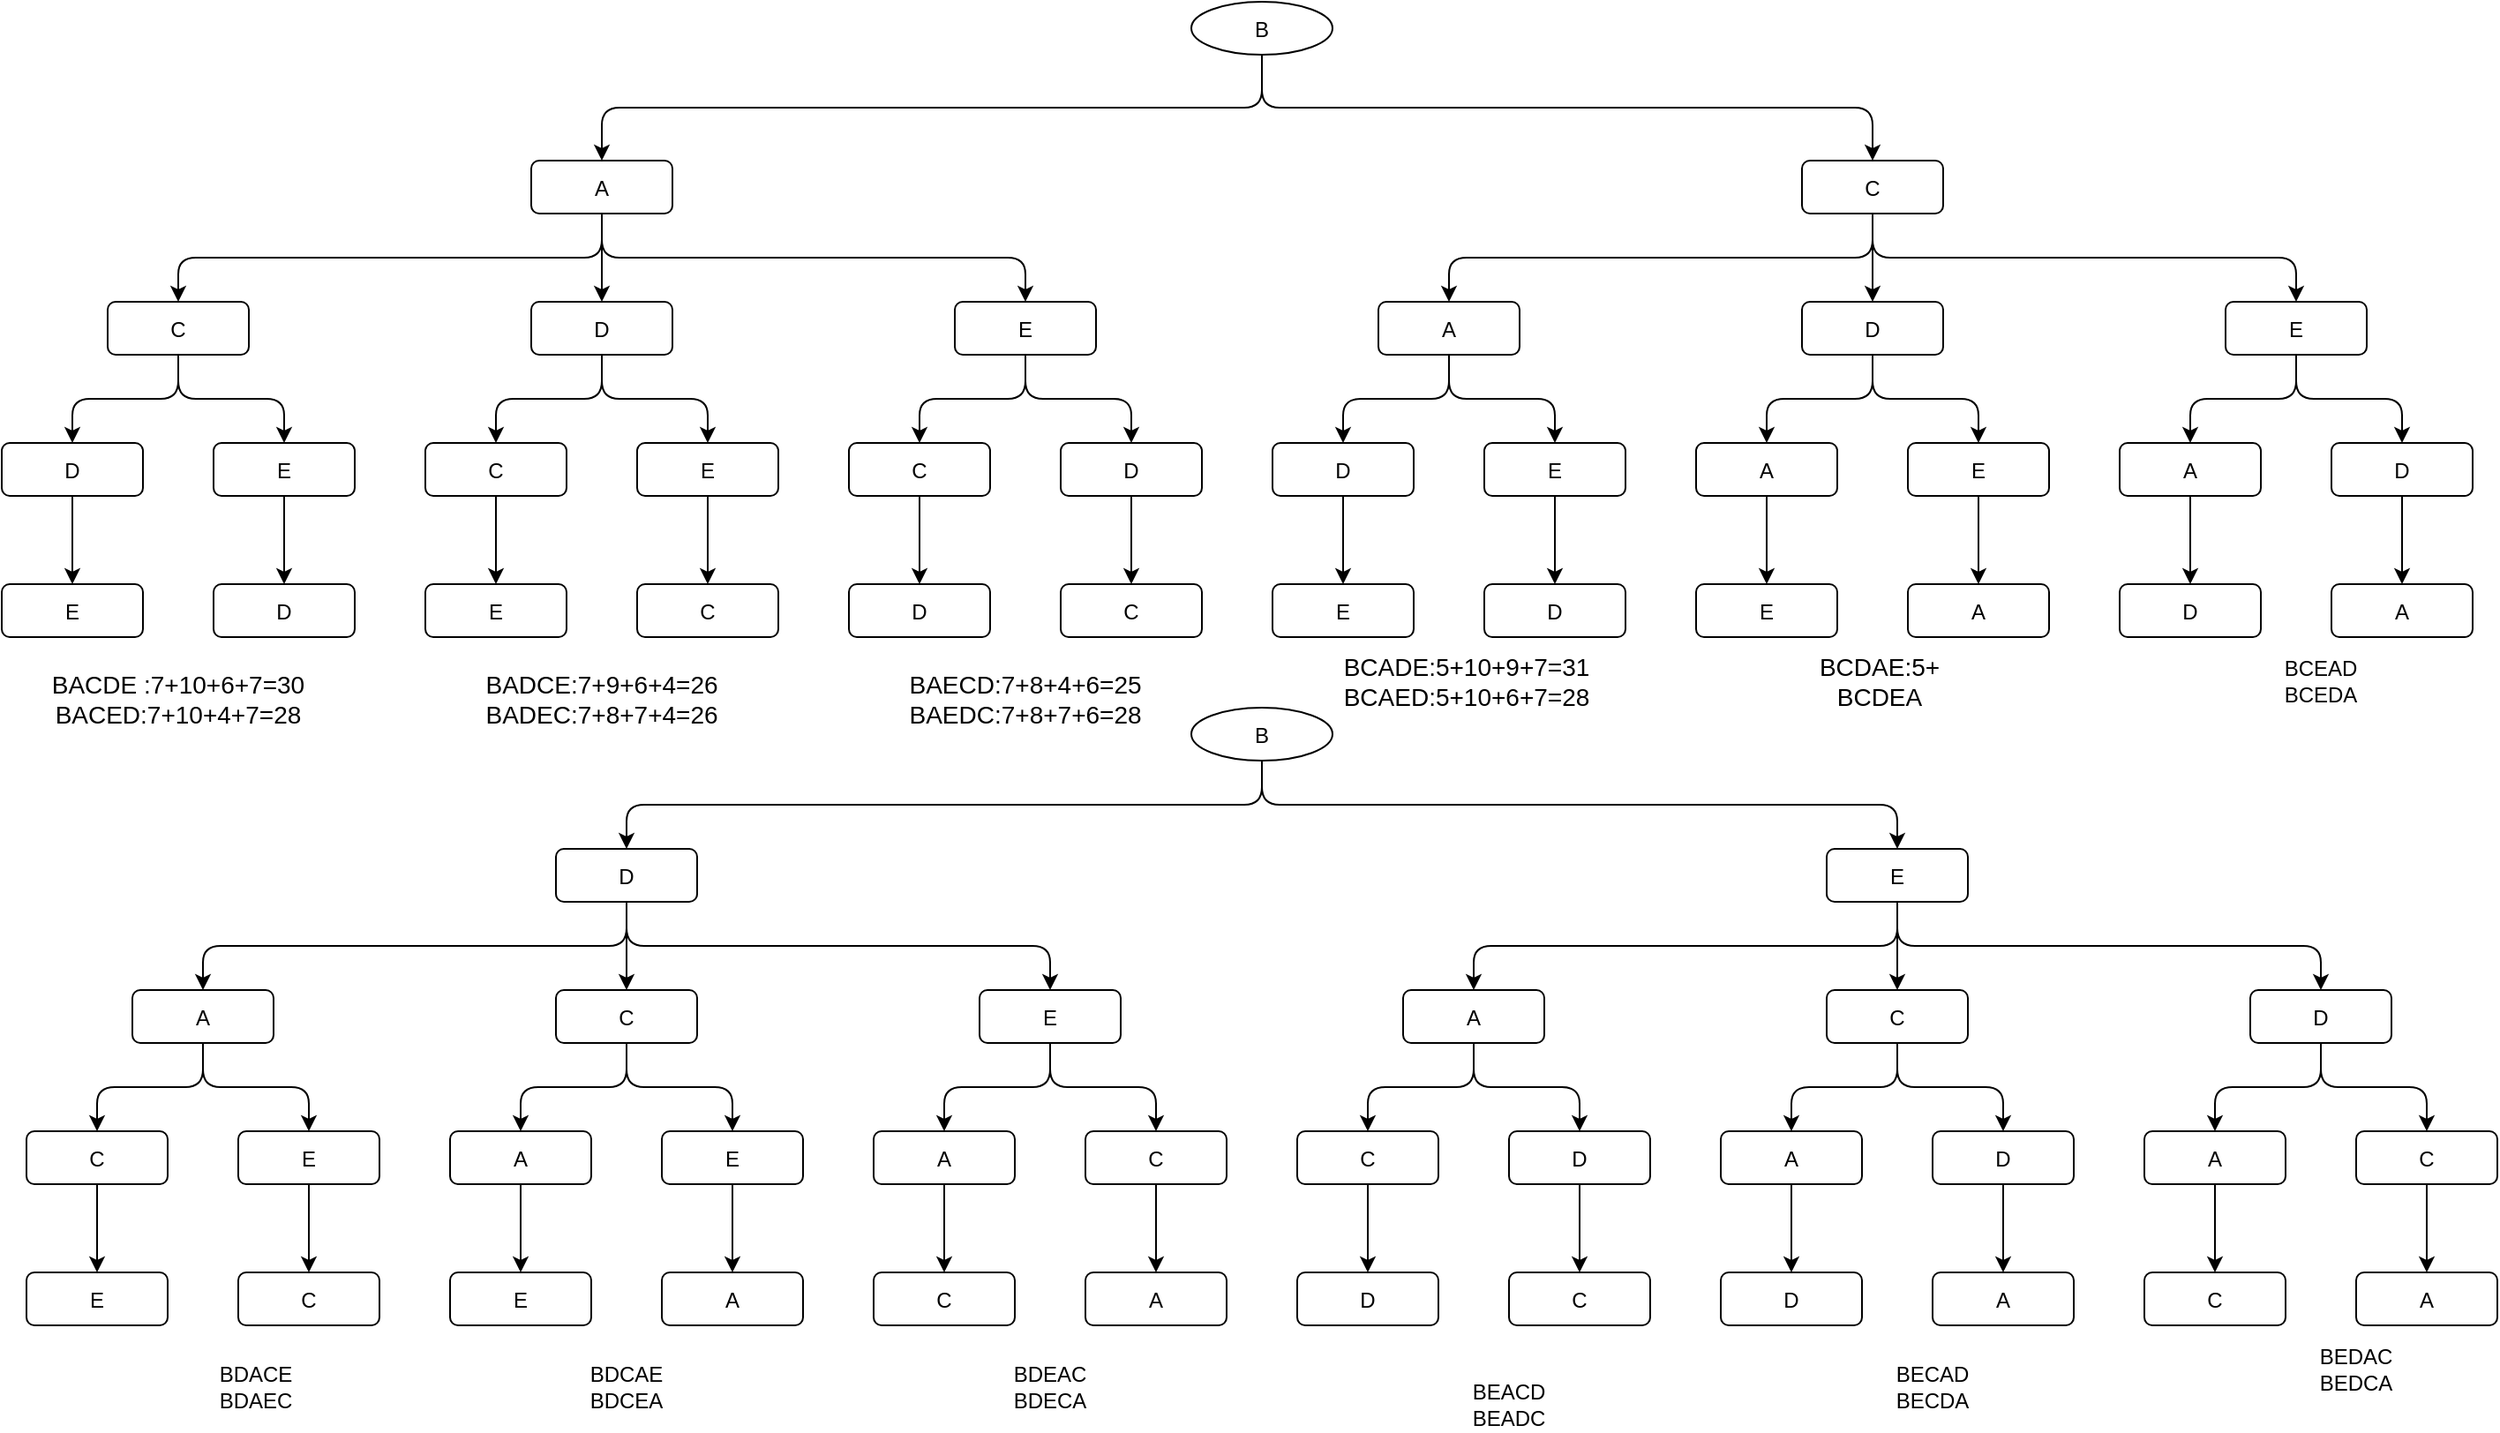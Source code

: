 <mxfile version="21.1.3" type="github">
  <diagram name="Page-1" id="O7FfPtnYejGDInr6tpNi">
    <mxGraphModel dx="413" dy="452" grid="1" gridSize="10" guides="1" tooltips="1" connect="1" arrows="1" fold="1" page="1" pageScale="1" pageWidth="850" pageHeight="1100" math="0" shadow="0">
      <root>
        <mxCell id="0" />
        <mxCell id="1" parent="0" />
        <mxCell id="MlSDF2G6X2Ml6JZiUadf-2" value="B" style="ellipse" vertex="1" parent="1">
          <mxGeometry x="720" y="130" width="80" height="30" as="geometry" />
        </mxCell>
        <mxCell id="MlSDF2G6X2Ml6JZiUadf-3" value="A" style="rounded=1;" vertex="1" parent="1">
          <mxGeometry x="346" y="220" width="80" height="30" as="geometry" />
        </mxCell>
        <mxCell id="MlSDF2G6X2Ml6JZiUadf-4" value="" style="edgeStyle=elbowEdgeStyle;elbow=vertical;" edge="1" source="MlSDF2G6X2Ml6JZiUadf-2" target="MlSDF2G6X2Ml6JZiUadf-3" parent="1">
          <mxGeometry relative="1" as="geometry" />
        </mxCell>
        <mxCell id="MlSDF2G6X2Ml6JZiUadf-5" value="C" style="rounded=1;" vertex="1" parent="1">
          <mxGeometry x="106" y="300" width="80" height="30" as="geometry" />
        </mxCell>
        <mxCell id="MlSDF2G6X2Ml6JZiUadf-6" value="" style="edgeStyle=elbowEdgeStyle;elbow=vertical;" edge="1" source="MlSDF2G6X2Ml6JZiUadf-3" target="MlSDF2G6X2Ml6JZiUadf-5" parent="1">
          <mxGeometry relative="1" as="geometry" />
        </mxCell>
        <mxCell id="MlSDF2G6X2Ml6JZiUadf-7" value="C" style="rounded=1;" vertex="1" parent="1">
          <mxGeometry x="1066" y="220" width="80" height="30" as="geometry" />
        </mxCell>
        <mxCell id="MlSDF2G6X2Ml6JZiUadf-8" value="" style="edgeStyle=elbowEdgeStyle;elbow=vertical;" edge="1" source="MlSDF2G6X2Ml6JZiUadf-2" target="MlSDF2G6X2Ml6JZiUadf-7" parent="1">
          <mxGeometry relative="1" as="geometry" />
        </mxCell>
        <mxCell id="MlSDF2G6X2Ml6JZiUadf-13" value="D" style="rounded=1;" vertex="1" parent="1">
          <mxGeometry x="346" y="300" width="80" height="30" as="geometry" />
        </mxCell>
        <mxCell id="MlSDF2G6X2Ml6JZiUadf-14" value="" style="edgeStyle=elbowEdgeStyle;elbow=vertical;" edge="1" source="MlSDF2G6X2Ml6JZiUadf-3" target="MlSDF2G6X2Ml6JZiUadf-13" parent="1">
          <mxGeometry relative="1" as="geometry" />
        </mxCell>
        <mxCell id="MlSDF2G6X2Ml6JZiUadf-15" value="E" style="rounded=1;" vertex="1" parent="1">
          <mxGeometry x="586" y="300" width="80" height="30" as="geometry" />
        </mxCell>
        <mxCell id="MlSDF2G6X2Ml6JZiUadf-16" value="" style="edgeStyle=elbowEdgeStyle;elbow=vertical;" edge="1" source="MlSDF2G6X2Ml6JZiUadf-3" target="MlSDF2G6X2Ml6JZiUadf-15" parent="1">
          <mxGeometry relative="1" as="geometry" />
        </mxCell>
        <mxCell id="MlSDF2G6X2Ml6JZiUadf-17" value="D" style="rounded=1;" vertex="1" parent="1">
          <mxGeometry x="46" y="380" width="80" height="30" as="geometry" />
        </mxCell>
        <mxCell id="MlSDF2G6X2Ml6JZiUadf-18" value="" style="edgeStyle=elbowEdgeStyle;elbow=vertical;" edge="1" source="MlSDF2G6X2Ml6JZiUadf-5" target="MlSDF2G6X2Ml6JZiUadf-17" parent="1">
          <mxGeometry relative="1" as="geometry" />
        </mxCell>
        <mxCell id="MlSDF2G6X2Ml6JZiUadf-19" value="E" style="rounded=1;" vertex="1" parent="1">
          <mxGeometry x="166" y="380" width="80" height="30" as="geometry" />
        </mxCell>
        <mxCell id="MlSDF2G6X2Ml6JZiUadf-20" value="" style="edgeStyle=elbowEdgeStyle;elbow=vertical;" edge="1" source="MlSDF2G6X2Ml6JZiUadf-5" target="MlSDF2G6X2Ml6JZiUadf-19" parent="1">
          <mxGeometry relative="1" as="geometry" />
        </mxCell>
        <mxCell id="MlSDF2G6X2Ml6JZiUadf-21" value="C" style="rounded=1;" vertex="1" parent="1">
          <mxGeometry x="286" y="380" width="80" height="30" as="geometry" />
        </mxCell>
        <mxCell id="MlSDF2G6X2Ml6JZiUadf-22" value="" style="edgeStyle=elbowEdgeStyle;elbow=vertical;" edge="1" source="MlSDF2G6X2Ml6JZiUadf-13" target="MlSDF2G6X2Ml6JZiUadf-21" parent="1">
          <mxGeometry relative="1" as="geometry" />
        </mxCell>
        <mxCell id="MlSDF2G6X2Ml6JZiUadf-23" value="E" style="rounded=1;" vertex="1" parent="1">
          <mxGeometry x="406" y="380" width="80" height="30" as="geometry" />
        </mxCell>
        <mxCell id="MlSDF2G6X2Ml6JZiUadf-24" value="" style="edgeStyle=elbowEdgeStyle;elbow=vertical;" edge="1" source="MlSDF2G6X2Ml6JZiUadf-13" target="MlSDF2G6X2Ml6JZiUadf-23" parent="1">
          <mxGeometry relative="1" as="geometry" />
        </mxCell>
        <mxCell id="MlSDF2G6X2Ml6JZiUadf-25" value="C" style="rounded=1;" vertex="1" parent="1">
          <mxGeometry x="526" y="380" width="80" height="30" as="geometry" />
        </mxCell>
        <mxCell id="MlSDF2G6X2Ml6JZiUadf-26" value="" style="edgeStyle=elbowEdgeStyle;elbow=vertical;" edge="1" source="MlSDF2G6X2Ml6JZiUadf-15" target="MlSDF2G6X2Ml6JZiUadf-25" parent="1">
          <mxGeometry relative="1" as="geometry" />
        </mxCell>
        <mxCell id="MlSDF2G6X2Ml6JZiUadf-27" value="D" style="rounded=1;" vertex="1" parent="1">
          <mxGeometry x="646" y="380" width="80" height="30" as="geometry" />
        </mxCell>
        <mxCell id="MlSDF2G6X2Ml6JZiUadf-28" value="" style="edgeStyle=elbowEdgeStyle;elbow=vertical;" edge="1" source="MlSDF2G6X2Ml6JZiUadf-15" target="MlSDF2G6X2Ml6JZiUadf-27" parent="1">
          <mxGeometry relative="1" as="geometry" />
        </mxCell>
        <mxCell id="MlSDF2G6X2Ml6JZiUadf-29" value="A" style="rounded=1;" vertex="1" parent="1">
          <mxGeometry x="826" y="300" width="80" height="30" as="geometry" />
        </mxCell>
        <mxCell id="MlSDF2G6X2Ml6JZiUadf-30" value="" style="edgeStyle=elbowEdgeStyle;elbow=vertical;" edge="1" source="MlSDF2G6X2Ml6JZiUadf-7" target="MlSDF2G6X2Ml6JZiUadf-29" parent="1">
          <mxGeometry relative="1" as="geometry" />
        </mxCell>
        <mxCell id="MlSDF2G6X2Ml6JZiUadf-31" value="D" style="rounded=1;" vertex="1" parent="1">
          <mxGeometry x="1066" y="300" width="80" height="30" as="geometry" />
        </mxCell>
        <mxCell id="MlSDF2G6X2Ml6JZiUadf-32" value="" style="edgeStyle=elbowEdgeStyle;elbow=vertical;" edge="1" source="MlSDF2G6X2Ml6JZiUadf-7" target="MlSDF2G6X2Ml6JZiUadf-31" parent="1">
          <mxGeometry relative="1" as="geometry" />
        </mxCell>
        <mxCell id="MlSDF2G6X2Ml6JZiUadf-33" value="E" style="rounded=1;" vertex="1" parent="1">
          <mxGeometry x="1306" y="300" width="80" height="30" as="geometry" />
        </mxCell>
        <mxCell id="MlSDF2G6X2Ml6JZiUadf-34" value="" style="edgeStyle=elbowEdgeStyle;elbow=vertical;" edge="1" source="MlSDF2G6X2Ml6JZiUadf-7" target="MlSDF2G6X2Ml6JZiUadf-33" parent="1">
          <mxGeometry relative="1" as="geometry" />
        </mxCell>
        <mxCell id="MlSDF2G6X2Ml6JZiUadf-35" value="D" style="rounded=1;" vertex="1" parent="1">
          <mxGeometry x="766" y="380" width="80" height="30" as="geometry" />
        </mxCell>
        <mxCell id="MlSDF2G6X2Ml6JZiUadf-36" value="" style="edgeStyle=elbowEdgeStyle;elbow=vertical;" edge="1" source="MlSDF2G6X2Ml6JZiUadf-29" target="MlSDF2G6X2Ml6JZiUadf-35" parent="1">
          <mxGeometry relative="1" as="geometry" />
        </mxCell>
        <mxCell id="MlSDF2G6X2Ml6JZiUadf-37" value="E" style="rounded=1;" vertex="1" parent="1">
          <mxGeometry x="766" y="460" width="80" height="30" as="geometry" />
        </mxCell>
        <mxCell id="MlSDF2G6X2Ml6JZiUadf-38" value="" style="edgeStyle=elbowEdgeStyle;elbow=vertical;" edge="1" source="MlSDF2G6X2Ml6JZiUadf-35" target="MlSDF2G6X2Ml6JZiUadf-37" parent="1">
          <mxGeometry relative="1" as="geometry" />
        </mxCell>
        <mxCell id="MlSDF2G6X2Ml6JZiUadf-39" value="E" style="rounded=1;" vertex="1" parent="1">
          <mxGeometry x="886" y="380" width="80" height="30" as="geometry" />
        </mxCell>
        <mxCell id="MlSDF2G6X2Ml6JZiUadf-40" value="" style="edgeStyle=elbowEdgeStyle;elbow=vertical;" edge="1" source="MlSDF2G6X2Ml6JZiUadf-29" target="MlSDF2G6X2Ml6JZiUadf-39" parent="1">
          <mxGeometry relative="1" as="geometry" />
        </mxCell>
        <mxCell id="MlSDF2G6X2Ml6JZiUadf-41" value="A" style="rounded=1;" vertex="1" parent="1">
          <mxGeometry x="1006" y="380" width="80" height="30" as="geometry" />
        </mxCell>
        <mxCell id="MlSDF2G6X2Ml6JZiUadf-42" value="" style="edgeStyle=elbowEdgeStyle;elbow=vertical;" edge="1" source="MlSDF2G6X2Ml6JZiUadf-31" target="MlSDF2G6X2Ml6JZiUadf-41" parent="1">
          <mxGeometry relative="1" as="geometry" />
        </mxCell>
        <mxCell id="MlSDF2G6X2Ml6JZiUadf-43" value="E" style="rounded=1;" vertex="1" parent="1">
          <mxGeometry x="1126" y="380" width="80" height="30" as="geometry" />
        </mxCell>
        <mxCell id="MlSDF2G6X2Ml6JZiUadf-44" value="" style="edgeStyle=elbowEdgeStyle;elbow=vertical;" edge="1" source="MlSDF2G6X2Ml6JZiUadf-31" target="MlSDF2G6X2Ml6JZiUadf-43" parent="1">
          <mxGeometry relative="1" as="geometry" />
        </mxCell>
        <mxCell id="MlSDF2G6X2Ml6JZiUadf-45" value="A" style="rounded=1;" vertex="1" parent="1">
          <mxGeometry x="1246" y="380" width="80" height="30" as="geometry" />
        </mxCell>
        <mxCell id="MlSDF2G6X2Ml6JZiUadf-46" value="" style="edgeStyle=elbowEdgeStyle;elbow=vertical;" edge="1" source="MlSDF2G6X2Ml6JZiUadf-33" target="MlSDF2G6X2Ml6JZiUadf-45" parent="1">
          <mxGeometry relative="1" as="geometry" />
        </mxCell>
        <mxCell id="MlSDF2G6X2Ml6JZiUadf-47" value="D" style="rounded=1;" vertex="1" parent="1">
          <mxGeometry x="1366" y="380" width="80" height="30" as="geometry" />
        </mxCell>
        <mxCell id="MlSDF2G6X2Ml6JZiUadf-48" value="" style="edgeStyle=elbowEdgeStyle;elbow=vertical;" edge="1" source="MlSDF2G6X2Ml6JZiUadf-33" target="MlSDF2G6X2Ml6JZiUadf-47" parent="1">
          <mxGeometry relative="1" as="geometry" />
        </mxCell>
        <mxCell id="MlSDF2G6X2Ml6JZiUadf-49" value="E" style="rounded=1;" vertex="1" parent="1">
          <mxGeometry x="46" y="460" width="80" height="30" as="geometry" />
        </mxCell>
        <mxCell id="MlSDF2G6X2Ml6JZiUadf-50" value="" style="edgeStyle=elbowEdgeStyle;elbow=vertical;" edge="1" source="MlSDF2G6X2Ml6JZiUadf-17" target="MlSDF2G6X2Ml6JZiUadf-49" parent="1">
          <mxGeometry relative="1" as="geometry" />
        </mxCell>
        <mxCell id="MlSDF2G6X2Ml6JZiUadf-51" value="D" style="rounded=1;" vertex="1" parent="1">
          <mxGeometry x="166" y="460" width="80" height="30" as="geometry" />
        </mxCell>
        <mxCell id="MlSDF2G6X2Ml6JZiUadf-52" value="" style="edgeStyle=elbowEdgeStyle;elbow=vertical;" edge="1" source="MlSDF2G6X2Ml6JZiUadf-19" target="MlSDF2G6X2Ml6JZiUadf-51" parent="1">
          <mxGeometry relative="1" as="geometry" />
        </mxCell>
        <mxCell id="MlSDF2G6X2Ml6JZiUadf-53" value="E" style="rounded=1;" vertex="1" parent="1">
          <mxGeometry x="286" y="460" width="80" height="30" as="geometry" />
        </mxCell>
        <mxCell id="MlSDF2G6X2Ml6JZiUadf-54" value="" style="edgeStyle=elbowEdgeStyle;elbow=vertical;" edge="1" source="MlSDF2G6X2Ml6JZiUadf-21" target="MlSDF2G6X2Ml6JZiUadf-53" parent="1">
          <mxGeometry relative="1" as="geometry" />
        </mxCell>
        <mxCell id="MlSDF2G6X2Ml6JZiUadf-55" value="C" style="rounded=1;" vertex="1" parent="1">
          <mxGeometry x="406" y="460" width="80" height="30" as="geometry" />
        </mxCell>
        <mxCell id="MlSDF2G6X2Ml6JZiUadf-56" value="" style="edgeStyle=elbowEdgeStyle;elbow=vertical;" edge="1" source="MlSDF2G6X2Ml6JZiUadf-23" target="MlSDF2G6X2Ml6JZiUadf-55" parent="1">
          <mxGeometry relative="1" as="geometry" />
        </mxCell>
        <mxCell id="MlSDF2G6X2Ml6JZiUadf-57" value="D" style="rounded=1;" vertex="1" parent="1">
          <mxGeometry x="526" y="460" width="80" height="30" as="geometry" />
        </mxCell>
        <mxCell id="MlSDF2G6X2Ml6JZiUadf-58" value="" style="edgeStyle=elbowEdgeStyle;elbow=vertical;" edge="1" source="MlSDF2G6X2Ml6JZiUadf-25" target="MlSDF2G6X2Ml6JZiUadf-57" parent="1">
          <mxGeometry relative="1" as="geometry" />
        </mxCell>
        <mxCell id="MlSDF2G6X2Ml6JZiUadf-59" value="C" style="rounded=1;" vertex="1" parent="1">
          <mxGeometry x="646" y="460" width="80" height="30" as="geometry" />
        </mxCell>
        <mxCell id="MlSDF2G6X2Ml6JZiUadf-60" value="" style="edgeStyle=elbowEdgeStyle;elbow=vertical;" edge="1" source="MlSDF2G6X2Ml6JZiUadf-27" target="MlSDF2G6X2Ml6JZiUadf-59" parent="1">
          <mxGeometry relative="1" as="geometry" />
        </mxCell>
        <mxCell id="MlSDF2G6X2Ml6JZiUadf-61" value="D" style="rounded=1;" vertex="1" parent="1">
          <mxGeometry x="886" y="460" width="80" height="30" as="geometry" />
        </mxCell>
        <mxCell id="MlSDF2G6X2Ml6JZiUadf-62" value="" style="edgeStyle=elbowEdgeStyle;elbow=vertical;" edge="1" source="MlSDF2G6X2Ml6JZiUadf-39" target="MlSDF2G6X2Ml6JZiUadf-61" parent="1">
          <mxGeometry relative="1" as="geometry" />
        </mxCell>
        <mxCell id="MlSDF2G6X2Ml6JZiUadf-63" value="E" style="rounded=1;" vertex="1" parent="1">
          <mxGeometry x="1006" y="460" width="80" height="30" as="geometry" />
        </mxCell>
        <mxCell id="MlSDF2G6X2Ml6JZiUadf-64" value="" style="edgeStyle=elbowEdgeStyle;elbow=vertical;" edge="1" source="MlSDF2G6X2Ml6JZiUadf-41" target="MlSDF2G6X2Ml6JZiUadf-63" parent="1">
          <mxGeometry relative="1" as="geometry" />
        </mxCell>
        <mxCell id="MlSDF2G6X2Ml6JZiUadf-65" value="A" style="rounded=1;" vertex="1" parent="1">
          <mxGeometry x="1126" y="460" width="80" height="30" as="geometry" />
        </mxCell>
        <mxCell id="MlSDF2G6X2Ml6JZiUadf-66" value="" style="edgeStyle=elbowEdgeStyle;elbow=vertical;" edge="1" source="MlSDF2G6X2Ml6JZiUadf-43" target="MlSDF2G6X2Ml6JZiUadf-65" parent="1">
          <mxGeometry relative="1" as="geometry" />
        </mxCell>
        <mxCell id="MlSDF2G6X2Ml6JZiUadf-67" value="D" style="rounded=1;" vertex="1" parent="1">
          <mxGeometry x="1246" y="460" width="80" height="30" as="geometry" />
        </mxCell>
        <mxCell id="MlSDF2G6X2Ml6JZiUadf-68" value="" style="edgeStyle=elbowEdgeStyle;elbow=vertical;" edge="1" source="MlSDF2G6X2Ml6JZiUadf-45" target="MlSDF2G6X2Ml6JZiUadf-67" parent="1">
          <mxGeometry relative="1" as="geometry" />
        </mxCell>
        <mxCell id="MlSDF2G6X2Ml6JZiUadf-69" value="A" style="rounded=1;" vertex="1" parent="1">
          <mxGeometry x="1366" y="460" width="80" height="30" as="geometry" />
        </mxCell>
        <mxCell id="MlSDF2G6X2Ml6JZiUadf-70" value="" style="edgeStyle=elbowEdgeStyle;elbow=vertical;" edge="1" source="MlSDF2G6X2Ml6JZiUadf-47" target="MlSDF2G6X2Ml6JZiUadf-69" parent="1">
          <mxGeometry relative="1" as="geometry" />
        </mxCell>
        <mxCell id="MlSDF2G6X2Ml6JZiUadf-92" value="B" style="ellipse" vertex="1" parent="1">
          <mxGeometry x="720" y="530" width="80" height="30" as="geometry" />
        </mxCell>
        <mxCell id="MlSDF2G6X2Ml6JZiUadf-93" value="D" style="rounded=1;" vertex="1" parent="1">
          <mxGeometry x="360" y="610" width="80" height="30" as="geometry" />
        </mxCell>
        <mxCell id="MlSDF2G6X2Ml6JZiUadf-94" value="" style="edgeStyle=elbowEdgeStyle;elbow=vertical;" edge="1" source="MlSDF2G6X2Ml6JZiUadf-92" target="MlSDF2G6X2Ml6JZiUadf-93" parent="1">
          <mxGeometry relative="1" as="geometry" />
        </mxCell>
        <mxCell id="MlSDF2G6X2Ml6JZiUadf-95" value="E" style="rounded=1;" vertex="1" parent="1">
          <mxGeometry x="1080" y="610" width="80" height="30" as="geometry" />
        </mxCell>
        <mxCell id="MlSDF2G6X2Ml6JZiUadf-96" value="" style="edgeStyle=elbowEdgeStyle;elbow=vertical;" edge="1" source="MlSDF2G6X2Ml6JZiUadf-92" target="MlSDF2G6X2Ml6JZiUadf-95" parent="1">
          <mxGeometry relative="1" as="geometry" />
        </mxCell>
        <mxCell id="MlSDF2G6X2Ml6JZiUadf-97" value="A" style="rounded=1;" vertex="1" parent="1">
          <mxGeometry x="120" y="690" width="80" height="30" as="geometry" />
        </mxCell>
        <mxCell id="MlSDF2G6X2Ml6JZiUadf-98" value="" style="edgeStyle=elbowEdgeStyle;elbow=vertical;" edge="1" source="MlSDF2G6X2Ml6JZiUadf-93" target="MlSDF2G6X2Ml6JZiUadf-97" parent="1">
          <mxGeometry relative="1" as="geometry" />
        </mxCell>
        <mxCell id="MlSDF2G6X2Ml6JZiUadf-99" value="C" style="rounded=1;" vertex="1" parent="1">
          <mxGeometry x="360" y="690" width="80" height="30" as="geometry" />
        </mxCell>
        <mxCell id="MlSDF2G6X2Ml6JZiUadf-100" value="" style="edgeStyle=elbowEdgeStyle;elbow=vertical;" edge="1" source="MlSDF2G6X2Ml6JZiUadf-93" target="MlSDF2G6X2Ml6JZiUadf-99" parent="1">
          <mxGeometry relative="1" as="geometry" />
        </mxCell>
        <mxCell id="MlSDF2G6X2Ml6JZiUadf-101" value="E" style="rounded=1;" vertex="1" parent="1">
          <mxGeometry x="600" y="690" width="80" height="30" as="geometry" />
        </mxCell>
        <mxCell id="MlSDF2G6X2Ml6JZiUadf-102" value="" style="edgeStyle=elbowEdgeStyle;elbow=vertical;" edge="1" source="MlSDF2G6X2Ml6JZiUadf-93" target="MlSDF2G6X2Ml6JZiUadf-101" parent="1">
          <mxGeometry relative="1" as="geometry" />
        </mxCell>
        <mxCell id="MlSDF2G6X2Ml6JZiUadf-103" value="A" style="rounded=1;" vertex="1" parent="1">
          <mxGeometry x="840" y="690" width="80" height="30" as="geometry" />
        </mxCell>
        <mxCell id="MlSDF2G6X2Ml6JZiUadf-104" value="" style="edgeStyle=elbowEdgeStyle;elbow=vertical;" edge="1" source="MlSDF2G6X2Ml6JZiUadf-95" target="MlSDF2G6X2Ml6JZiUadf-103" parent="1">
          <mxGeometry relative="1" as="geometry" />
        </mxCell>
        <mxCell id="MlSDF2G6X2Ml6JZiUadf-105" value="C" style="rounded=1;" vertex="1" parent="1">
          <mxGeometry x="1080" y="690" width="80" height="30" as="geometry" />
        </mxCell>
        <mxCell id="MlSDF2G6X2Ml6JZiUadf-106" value="" style="edgeStyle=elbowEdgeStyle;elbow=vertical;" edge="1" source="MlSDF2G6X2Ml6JZiUadf-95" target="MlSDF2G6X2Ml6JZiUadf-105" parent="1">
          <mxGeometry relative="1" as="geometry" />
        </mxCell>
        <mxCell id="MlSDF2G6X2Ml6JZiUadf-107" value="D" style="rounded=1;" vertex="1" parent="1">
          <mxGeometry x="1320" y="690" width="80" height="30" as="geometry" />
        </mxCell>
        <mxCell id="MlSDF2G6X2Ml6JZiUadf-108" value="" style="edgeStyle=elbowEdgeStyle;elbow=vertical;" edge="1" source="MlSDF2G6X2Ml6JZiUadf-95" target="MlSDF2G6X2Ml6JZiUadf-107" parent="1">
          <mxGeometry relative="1" as="geometry" />
        </mxCell>
        <mxCell id="MlSDF2G6X2Ml6JZiUadf-109" value="C" style="rounded=1;" vertex="1" parent="1">
          <mxGeometry x="60" y="770" width="80" height="30" as="geometry" />
        </mxCell>
        <mxCell id="MlSDF2G6X2Ml6JZiUadf-110" value="" style="edgeStyle=elbowEdgeStyle;elbow=vertical;" edge="1" source="MlSDF2G6X2Ml6JZiUadf-97" target="MlSDF2G6X2Ml6JZiUadf-109" parent="1">
          <mxGeometry relative="1" as="geometry" />
        </mxCell>
        <mxCell id="MlSDF2G6X2Ml6JZiUadf-111" value="E" style="rounded=1;" vertex="1" parent="1">
          <mxGeometry x="180" y="770" width="80" height="30" as="geometry" />
        </mxCell>
        <mxCell id="MlSDF2G6X2Ml6JZiUadf-112" value="" style="edgeStyle=elbowEdgeStyle;elbow=vertical;" edge="1" source="MlSDF2G6X2Ml6JZiUadf-97" target="MlSDF2G6X2Ml6JZiUadf-111" parent="1">
          <mxGeometry relative="1" as="geometry" />
        </mxCell>
        <mxCell id="MlSDF2G6X2Ml6JZiUadf-113" value="A" style="rounded=1;" vertex="1" parent="1">
          <mxGeometry x="300" y="770" width="80" height="30" as="geometry" />
        </mxCell>
        <mxCell id="MlSDF2G6X2Ml6JZiUadf-114" value="" style="edgeStyle=elbowEdgeStyle;elbow=vertical;" edge="1" source="MlSDF2G6X2Ml6JZiUadf-99" target="MlSDF2G6X2Ml6JZiUadf-113" parent="1">
          <mxGeometry relative="1" as="geometry" />
        </mxCell>
        <mxCell id="MlSDF2G6X2Ml6JZiUadf-115" value="E" style="rounded=1;" vertex="1" parent="1">
          <mxGeometry x="420" y="770" width="80" height="30" as="geometry" />
        </mxCell>
        <mxCell id="MlSDF2G6X2Ml6JZiUadf-116" value="" style="edgeStyle=elbowEdgeStyle;elbow=vertical;" edge="1" source="MlSDF2G6X2Ml6JZiUadf-99" target="MlSDF2G6X2Ml6JZiUadf-115" parent="1">
          <mxGeometry relative="1" as="geometry" />
        </mxCell>
        <mxCell id="MlSDF2G6X2Ml6JZiUadf-117" value="A" style="rounded=1;" vertex="1" parent="1">
          <mxGeometry x="540" y="770" width="80" height="30" as="geometry" />
        </mxCell>
        <mxCell id="MlSDF2G6X2Ml6JZiUadf-118" value="" style="edgeStyle=elbowEdgeStyle;elbow=vertical;" edge="1" source="MlSDF2G6X2Ml6JZiUadf-101" target="MlSDF2G6X2Ml6JZiUadf-117" parent="1">
          <mxGeometry relative="1" as="geometry" />
        </mxCell>
        <mxCell id="MlSDF2G6X2Ml6JZiUadf-119" value="C" style="rounded=1;" vertex="1" parent="1">
          <mxGeometry x="660" y="770" width="80" height="30" as="geometry" />
        </mxCell>
        <mxCell id="MlSDF2G6X2Ml6JZiUadf-120" value="" style="edgeStyle=elbowEdgeStyle;elbow=vertical;" edge="1" source="MlSDF2G6X2Ml6JZiUadf-101" target="MlSDF2G6X2Ml6JZiUadf-119" parent="1">
          <mxGeometry relative="1" as="geometry" />
        </mxCell>
        <mxCell id="MlSDF2G6X2Ml6JZiUadf-121" value="C" style="rounded=1;" vertex="1" parent="1">
          <mxGeometry x="780" y="770" width="80" height="30" as="geometry" />
        </mxCell>
        <mxCell id="MlSDF2G6X2Ml6JZiUadf-122" value="" style="edgeStyle=elbowEdgeStyle;elbow=vertical;" edge="1" source="MlSDF2G6X2Ml6JZiUadf-103" target="MlSDF2G6X2Ml6JZiUadf-121" parent="1">
          <mxGeometry relative="1" as="geometry" />
        </mxCell>
        <mxCell id="MlSDF2G6X2Ml6JZiUadf-123" value="D" style="rounded=1;" vertex="1" parent="1">
          <mxGeometry x="900" y="770" width="80" height="30" as="geometry" />
        </mxCell>
        <mxCell id="MlSDF2G6X2Ml6JZiUadf-124" value="" style="edgeStyle=elbowEdgeStyle;elbow=vertical;" edge="1" source="MlSDF2G6X2Ml6JZiUadf-103" target="MlSDF2G6X2Ml6JZiUadf-123" parent="1">
          <mxGeometry relative="1" as="geometry" />
        </mxCell>
        <mxCell id="MlSDF2G6X2Ml6JZiUadf-125" value="A" style="rounded=1;" vertex="1" parent="1">
          <mxGeometry x="1020" y="770" width="80" height="30" as="geometry" />
        </mxCell>
        <mxCell id="MlSDF2G6X2Ml6JZiUadf-126" value="" style="edgeStyle=elbowEdgeStyle;elbow=vertical;" edge="1" source="MlSDF2G6X2Ml6JZiUadf-105" target="MlSDF2G6X2Ml6JZiUadf-125" parent="1">
          <mxGeometry relative="1" as="geometry" />
        </mxCell>
        <mxCell id="MlSDF2G6X2Ml6JZiUadf-127" value="D" style="rounded=1;" vertex="1" parent="1">
          <mxGeometry x="1140" y="770" width="80" height="30" as="geometry" />
        </mxCell>
        <mxCell id="MlSDF2G6X2Ml6JZiUadf-128" value="" style="edgeStyle=elbowEdgeStyle;elbow=vertical;" edge="1" source="MlSDF2G6X2Ml6JZiUadf-105" target="MlSDF2G6X2Ml6JZiUadf-127" parent="1">
          <mxGeometry relative="1" as="geometry" />
        </mxCell>
        <mxCell id="MlSDF2G6X2Ml6JZiUadf-129" value="A" style="rounded=1;" vertex="1" parent="1">
          <mxGeometry x="1260" y="770" width="80" height="30" as="geometry" />
        </mxCell>
        <mxCell id="MlSDF2G6X2Ml6JZiUadf-130" value="" style="edgeStyle=elbowEdgeStyle;elbow=vertical;" edge="1" source="MlSDF2G6X2Ml6JZiUadf-107" target="MlSDF2G6X2Ml6JZiUadf-129" parent="1">
          <mxGeometry relative="1" as="geometry" />
        </mxCell>
        <mxCell id="MlSDF2G6X2Ml6JZiUadf-131" value="C" style="rounded=1;" vertex="1" parent="1">
          <mxGeometry x="1380" y="770" width="80" height="30" as="geometry" />
        </mxCell>
        <mxCell id="MlSDF2G6X2Ml6JZiUadf-132" value="" style="edgeStyle=elbowEdgeStyle;elbow=vertical;" edge="1" source="MlSDF2G6X2Ml6JZiUadf-107" target="MlSDF2G6X2Ml6JZiUadf-131" parent="1">
          <mxGeometry relative="1" as="geometry" />
        </mxCell>
        <mxCell id="MlSDF2G6X2Ml6JZiUadf-133" value="E" style="rounded=1;" vertex="1" parent="1">
          <mxGeometry x="60" y="850" width="80" height="30" as="geometry" />
        </mxCell>
        <mxCell id="MlSDF2G6X2Ml6JZiUadf-134" value="" style="edgeStyle=elbowEdgeStyle;elbow=vertical;" edge="1" source="MlSDF2G6X2Ml6JZiUadf-109" target="MlSDF2G6X2Ml6JZiUadf-133" parent="1">
          <mxGeometry relative="1" as="geometry" />
        </mxCell>
        <mxCell id="MlSDF2G6X2Ml6JZiUadf-135" value="C" style="rounded=1;" vertex="1" parent="1">
          <mxGeometry x="180" y="850" width="80" height="30" as="geometry" />
        </mxCell>
        <mxCell id="MlSDF2G6X2Ml6JZiUadf-136" value="" style="edgeStyle=elbowEdgeStyle;elbow=vertical;" edge="1" source="MlSDF2G6X2Ml6JZiUadf-111" target="MlSDF2G6X2Ml6JZiUadf-135" parent="1">
          <mxGeometry relative="1" as="geometry" />
        </mxCell>
        <mxCell id="MlSDF2G6X2Ml6JZiUadf-137" value="E" style="rounded=1;" vertex="1" parent="1">
          <mxGeometry x="300" y="850" width="80" height="30" as="geometry" />
        </mxCell>
        <mxCell id="MlSDF2G6X2Ml6JZiUadf-138" value="" style="edgeStyle=elbowEdgeStyle;elbow=vertical;" edge="1" source="MlSDF2G6X2Ml6JZiUadf-113" target="MlSDF2G6X2Ml6JZiUadf-137" parent="1">
          <mxGeometry relative="1" as="geometry" />
        </mxCell>
        <mxCell id="MlSDF2G6X2Ml6JZiUadf-139" value="A" style="rounded=1;" vertex="1" parent="1">
          <mxGeometry x="420" y="850" width="80" height="30" as="geometry" />
        </mxCell>
        <mxCell id="MlSDF2G6X2Ml6JZiUadf-140" value="" style="edgeStyle=elbowEdgeStyle;elbow=vertical;" edge="1" source="MlSDF2G6X2Ml6JZiUadf-115" target="MlSDF2G6X2Ml6JZiUadf-139" parent="1">
          <mxGeometry relative="1" as="geometry" />
        </mxCell>
        <mxCell id="MlSDF2G6X2Ml6JZiUadf-141" value="C" style="rounded=1;" vertex="1" parent="1">
          <mxGeometry x="540" y="850" width="80" height="30" as="geometry" />
        </mxCell>
        <mxCell id="MlSDF2G6X2Ml6JZiUadf-142" value="" style="edgeStyle=elbowEdgeStyle;elbow=vertical;" edge="1" source="MlSDF2G6X2Ml6JZiUadf-117" target="MlSDF2G6X2Ml6JZiUadf-141" parent="1">
          <mxGeometry relative="1" as="geometry" />
        </mxCell>
        <mxCell id="MlSDF2G6X2Ml6JZiUadf-143" value="A" style="rounded=1;" vertex="1" parent="1">
          <mxGeometry x="660" y="850" width="80" height="30" as="geometry" />
        </mxCell>
        <mxCell id="MlSDF2G6X2Ml6JZiUadf-144" value="" style="edgeStyle=elbowEdgeStyle;elbow=vertical;" edge="1" source="MlSDF2G6X2Ml6JZiUadf-119" target="MlSDF2G6X2Ml6JZiUadf-143" parent="1">
          <mxGeometry relative="1" as="geometry" />
        </mxCell>
        <mxCell id="MlSDF2G6X2Ml6JZiUadf-145" value="D" style="rounded=1;" vertex="1" parent="1">
          <mxGeometry x="780" y="850" width="80" height="30" as="geometry" />
        </mxCell>
        <mxCell id="MlSDF2G6X2Ml6JZiUadf-146" value="" style="edgeStyle=elbowEdgeStyle;elbow=vertical;" edge="1" source="MlSDF2G6X2Ml6JZiUadf-121" target="MlSDF2G6X2Ml6JZiUadf-145" parent="1">
          <mxGeometry relative="1" as="geometry" />
        </mxCell>
        <mxCell id="MlSDF2G6X2Ml6JZiUadf-147" value="C" style="rounded=1;" vertex="1" parent="1">
          <mxGeometry x="900" y="850" width="80" height="30" as="geometry" />
        </mxCell>
        <mxCell id="MlSDF2G6X2Ml6JZiUadf-148" value="" style="edgeStyle=elbowEdgeStyle;elbow=vertical;" edge="1" source="MlSDF2G6X2Ml6JZiUadf-123" target="MlSDF2G6X2Ml6JZiUadf-147" parent="1">
          <mxGeometry relative="1" as="geometry" />
        </mxCell>
        <mxCell id="MlSDF2G6X2Ml6JZiUadf-149" value="D" style="rounded=1;" vertex="1" parent="1">
          <mxGeometry x="1020" y="850" width="80" height="30" as="geometry" />
        </mxCell>
        <mxCell id="MlSDF2G6X2Ml6JZiUadf-150" value="" style="edgeStyle=elbowEdgeStyle;elbow=vertical;" edge="1" source="MlSDF2G6X2Ml6JZiUadf-125" target="MlSDF2G6X2Ml6JZiUadf-149" parent="1">
          <mxGeometry relative="1" as="geometry" />
        </mxCell>
        <mxCell id="MlSDF2G6X2Ml6JZiUadf-151" value="A" style="rounded=1;" vertex="1" parent="1">
          <mxGeometry x="1140" y="850" width="80" height="30" as="geometry" />
        </mxCell>
        <mxCell id="MlSDF2G6X2Ml6JZiUadf-152" value="" style="edgeStyle=elbowEdgeStyle;elbow=vertical;" edge="1" source="MlSDF2G6X2Ml6JZiUadf-127" target="MlSDF2G6X2Ml6JZiUadf-151" parent="1">
          <mxGeometry relative="1" as="geometry" />
        </mxCell>
        <mxCell id="MlSDF2G6X2Ml6JZiUadf-153" value="C" style="rounded=1;" vertex="1" parent="1">
          <mxGeometry x="1260" y="850" width="80" height="30" as="geometry" />
        </mxCell>
        <mxCell id="MlSDF2G6X2Ml6JZiUadf-154" value="" style="edgeStyle=elbowEdgeStyle;elbow=vertical;" edge="1" source="MlSDF2G6X2Ml6JZiUadf-129" target="MlSDF2G6X2Ml6JZiUadf-153" parent="1">
          <mxGeometry relative="1" as="geometry" />
        </mxCell>
        <mxCell id="MlSDF2G6X2Ml6JZiUadf-155" value="A" style="rounded=1;" vertex="1" parent="1">
          <mxGeometry x="1380" y="850" width="80" height="30" as="geometry" />
        </mxCell>
        <mxCell id="MlSDF2G6X2Ml6JZiUadf-156" value="" style="edgeStyle=elbowEdgeStyle;elbow=vertical;" edge="1" source="MlSDF2G6X2Ml6JZiUadf-131" target="MlSDF2G6X2Ml6JZiUadf-155" parent="1">
          <mxGeometry relative="1" as="geometry" />
        </mxCell>
        <mxCell id="MlSDF2G6X2Ml6JZiUadf-157" value="&lt;font style=&quot;font-size: 14px;&quot;&gt;BACDE :7+10+6+7=30&lt;br&gt;BACED:7+10+4+7=28&lt;/font&gt;" style="text;strokeColor=none;align=center;fillColor=none;html=1;verticalAlign=middle;whiteSpace=wrap;rounded=0;" vertex="1" parent="1">
          <mxGeometry x="69" y="510" width="154" height="30" as="geometry" />
        </mxCell>
        <mxCell id="MlSDF2G6X2Ml6JZiUadf-158" value="&lt;font style=&quot;font-size: 14px;&quot;&gt;BADCE:7+9+6+4=26&lt;br&gt;BADEC:7+8+7+4=26&lt;/font&gt;" style="text;strokeColor=none;align=center;fillColor=none;html=1;verticalAlign=middle;whiteSpace=wrap;rounded=0;" vertex="1" parent="1">
          <mxGeometry x="356" y="510" width="60" height="30" as="geometry" />
        </mxCell>
        <mxCell id="MlSDF2G6X2Ml6JZiUadf-160" value="&lt;font style=&quot;font-size: 14px;&quot;&gt;BAECD:7+8+4+6=25&lt;br&gt;BAEDC:7+8+7+6=28&lt;/font&gt;" style="text;strokeColor=none;align=center;fillColor=none;html=1;verticalAlign=middle;whiteSpace=wrap;rounded=0;" vertex="1" parent="1">
          <mxGeometry x="596" y="510" width="60" height="30" as="geometry" />
        </mxCell>
        <mxCell id="MlSDF2G6X2Ml6JZiUadf-161" value="&lt;font style=&quot;font-size: 14px;&quot;&gt;BCADE:5+10+9+7=31&lt;br&gt;BCAED:5+10+6+7=28&lt;br&gt;&lt;/font&gt;" style="text;strokeColor=none;align=center;fillColor=none;html=1;verticalAlign=middle;whiteSpace=wrap;rounded=0;" vertex="1" parent="1">
          <mxGeometry x="846" y="500" width="60" height="30" as="geometry" />
        </mxCell>
        <mxCell id="MlSDF2G6X2Ml6JZiUadf-162" value="&lt;font style=&quot;font-size: 14px;&quot;&gt;BCDAE:5+&lt;br&gt;BCDEA&lt;br&gt;&lt;/font&gt;" style="text;strokeColor=none;align=center;fillColor=none;html=1;verticalAlign=middle;whiteSpace=wrap;rounded=0;" vertex="1" parent="1">
          <mxGeometry x="1080" y="500" width="60" height="30" as="geometry" />
        </mxCell>
        <mxCell id="MlSDF2G6X2Ml6JZiUadf-163" value="BCEAD&lt;br&gt;BCEDA" style="text;strokeColor=none;align=center;fillColor=none;html=1;verticalAlign=middle;whiteSpace=wrap;rounded=0;" vertex="1" parent="1">
          <mxGeometry x="1330" y="500" width="60" height="30" as="geometry" />
        </mxCell>
        <mxCell id="MlSDF2G6X2Ml6JZiUadf-164" value="BDACE&lt;br&gt;BDAEC" style="text;strokeColor=none;align=center;fillColor=none;html=1;verticalAlign=middle;whiteSpace=wrap;rounded=0;" vertex="1" parent="1">
          <mxGeometry x="160" y="900" width="60" height="30" as="geometry" />
        </mxCell>
        <mxCell id="MlSDF2G6X2Ml6JZiUadf-165" value="BDCAE&lt;br&gt;BDCEA" style="text;strokeColor=none;align=center;fillColor=none;html=1;verticalAlign=middle;whiteSpace=wrap;rounded=0;" vertex="1" parent="1">
          <mxGeometry x="370" y="900" width="60" height="30" as="geometry" />
        </mxCell>
        <mxCell id="MlSDF2G6X2Ml6JZiUadf-166" value="BDEAC&lt;br&gt;BDECA" style="text;strokeColor=none;align=center;fillColor=none;html=1;verticalAlign=middle;whiteSpace=wrap;rounded=0;" vertex="1" parent="1">
          <mxGeometry x="610" y="900" width="60" height="30" as="geometry" />
        </mxCell>
        <mxCell id="MlSDF2G6X2Ml6JZiUadf-168" value="BEACD&lt;br&gt;BEADC" style="text;strokeColor=none;align=center;fillColor=none;html=1;verticalAlign=middle;whiteSpace=wrap;rounded=0;" vertex="1" parent="1">
          <mxGeometry x="870" y="910" width="60" height="30" as="geometry" />
        </mxCell>
        <mxCell id="MlSDF2G6X2Ml6JZiUadf-169" value="BECAD&lt;br&gt;BECDA" style="text;strokeColor=none;align=center;fillColor=none;html=1;verticalAlign=middle;whiteSpace=wrap;rounded=0;" vertex="1" parent="1">
          <mxGeometry x="1110" y="900" width="60" height="30" as="geometry" />
        </mxCell>
        <mxCell id="MlSDF2G6X2Ml6JZiUadf-170" value="BEDAC&lt;br&gt;BEDCA" style="text;strokeColor=none;align=center;fillColor=none;html=1;verticalAlign=middle;whiteSpace=wrap;rounded=0;" vertex="1" parent="1">
          <mxGeometry x="1350" y="890" width="60" height="30" as="geometry" />
        </mxCell>
      </root>
    </mxGraphModel>
  </diagram>
</mxfile>
